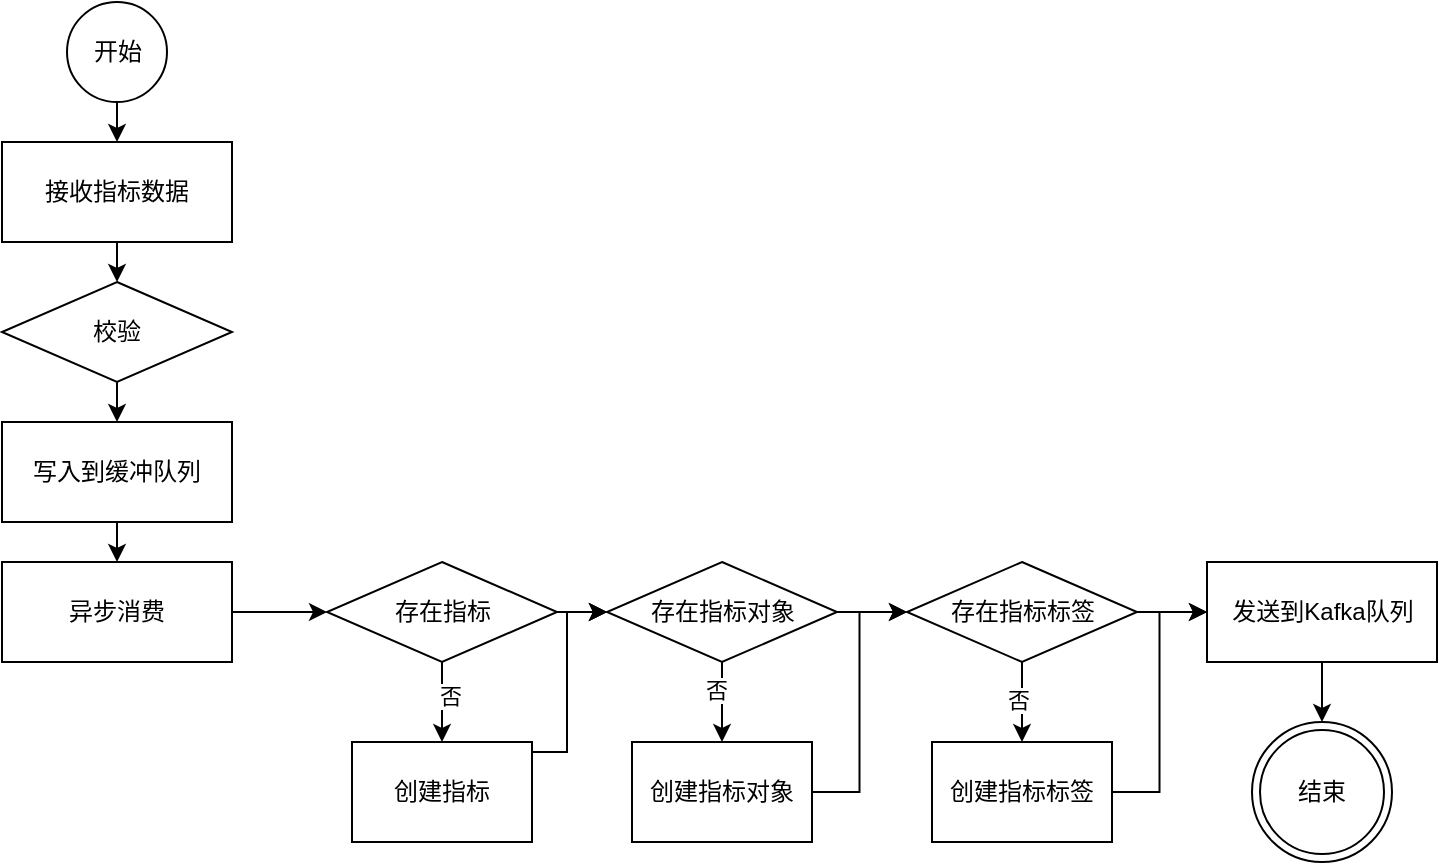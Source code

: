 <mxfile version="20.2.6" type="github">
  <diagram id="-HnZFYvIM1zsoph5Jvv0" name="第 1 页">
    <mxGraphModel dx="1125" dy="590" grid="1" gridSize="10" guides="1" tooltips="1" connect="1" arrows="1" fold="1" page="1" pageScale="1" pageWidth="827" pageHeight="1169" math="0" shadow="0">
      <root>
        <mxCell id="0" />
        <mxCell id="1" parent="0" />
        <mxCell id="VJmMhz9XJyE_B_JyvBdy-18" style="edgeStyle=orthogonalEdgeStyle;rounded=0;orthogonalLoop=1;jettySize=auto;html=1;exitX=0.5;exitY=1;exitDx=0;exitDy=0;entryX=0.5;entryY=0;entryDx=0;entryDy=0;" edge="1" parent="1" source="VJmMhz9XJyE_B_JyvBdy-1" target="VJmMhz9XJyE_B_JyvBdy-2">
          <mxGeometry relative="1" as="geometry" />
        </mxCell>
        <mxCell id="VJmMhz9XJyE_B_JyvBdy-1" value="开始" style="ellipse;whiteSpace=wrap;html=1;aspect=fixed;" vertex="1" parent="1">
          <mxGeometry x="42.5" y="20" width="50" height="50" as="geometry" />
        </mxCell>
        <mxCell id="VJmMhz9XJyE_B_JyvBdy-19" style="edgeStyle=orthogonalEdgeStyle;rounded=0;orthogonalLoop=1;jettySize=auto;html=1;exitX=0.5;exitY=1;exitDx=0;exitDy=0;entryX=0.5;entryY=0;entryDx=0;entryDy=0;" edge="1" parent="1" source="VJmMhz9XJyE_B_JyvBdy-2" target="VJmMhz9XJyE_B_JyvBdy-4">
          <mxGeometry relative="1" as="geometry" />
        </mxCell>
        <mxCell id="VJmMhz9XJyE_B_JyvBdy-2" value="接收指标数据" style="rounded=0;whiteSpace=wrap;html=1;" vertex="1" parent="1">
          <mxGeometry x="10" y="90" width="115" height="50" as="geometry" />
        </mxCell>
        <mxCell id="VJmMhz9XJyE_B_JyvBdy-20" style="edgeStyle=orthogonalEdgeStyle;rounded=0;orthogonalLoop=1;jettySize=auto;html=1;exitX=0.5;exitY=1;exitDx=0;exitDy=0;entryX=0.5;entryY=0;entryDx=0;entryDy=0;" edge="1" parent="1" source="VJmMhz9XJyE_B_JyvBdy-4" target="VJmMhz9XJyE_B_JyvBdy-7">
          <mxGeometry relative="1" as="geometry" />
        </mxCell>
        <mxCell id="VJmMhz9XJyE_B_JyvBdy-4" value="校验" style="rhombus;whiteSpace=wrap;html=1;" vertex="1" parent="1">
          <mxGeometry x="10" y="160" width="115" height="50" as="geometry" />
        </mxCell>
        <mxCell id="VJmMhz9XJyE_B_JyvBdy-8" style="edgeStyle=orthogonalEdgeStyle;rounded=0;orthogonalLoop=1;jettySize=auto;html=1;exitX=1;exitY=0.5;exitDx=0;exitDy=0;" edge="1" parent="1" source="VJmMhz9XJyE_B_JyvBdy-6">
          <mxGeometry relative="1" as="geometry">
            <mxPoint x="172.5" y="325" as="targetPoint" />
          </mxGeometry>
        </mxCell>
        <mxCell id="VJmMhz9XJyE_B_JyvBdy-6" value="异步消费" style="rounded=0;whiteSpace=wrap;html=1;" vertex="1" parent="1">
          <mxGeometry x="10" y="300" width="115" height="50" as="geometry" />
        </mxCell>
        <mxCell id="VJmMhz9XJyE_B_JyvBdy-23" style="edgeStyle=orthogonalEdgeStyle;rounded=0;orthogonalLoop=1;jettySize=auto;html=1;exitX=0.5;exitY=1;exitDx=0;exitDy=0;entryX=0.5;entryY=0;entryDx=0;entryDy=0;" edge="1" parent="1" source="VJmMhz9XJyE_B_JyvBdy-7" target="VJmMhz9XJyE_B_JyvBdy-6">
          <mxGeometry relative="1" as="geometry" />
        </mxCell>
        <mxCell id="VJmMhz9XJyE_B_JyvBdy-7" value="写入到缓冲队列" style="rounded=0;whiteSpace=wrap;html=1;" vertex="1" parent="1">
          <mxGeometry x="10" y="230" width="115" height="50" as="geometry" />
        </mxCell>
        <mxCell id="VJmMhz9XJyE_B_JyvBdy-35" style="edgeStyle=orthogonalEdgeStyle;rounded=0;orthogonalLoop=1;jettySize=auto;html=1;exitX=0.5;exitY=1;exitDx=0;exitDy=0;entryX=0.5;entryY=0;entryDx=0;entryDy=0;" edge="1" parent="1" source="VJmMhz9XJyE_B_JyvBdy-9" target="VJmMhz9XJyE_B_JyvBdy-10">
          <mxGeometry relative="1" as="geometry" />
        </mxCell>
        <mxCell id="VJmMhz9XJyE_B_JyvBdy-50" value="否" style="edgeLabel;html=1;align=center;verticalAlign=middle;resizable=0;points=[];" vertex="1" connectable="0" parent="VJmMhz9XJyE_B_JyvBdy-35">
          <mxGeometry x="-0.175" y="4" relative="1" as="geometry">
            <mxPoint as="offset" />
          </mxGeometry>
        </mxCell>
        <mxCell id="VJmMhz9XJyE_B_JyvBdy-40" value="" style="edgeStyle=orthogonalEdgeStyle;rounded=0;orthogonalLoop=1;jettySize=auto;html=1;" edge="1" parent="1" source="VJmMhz9XJyE_B_JyvBdy-9" target="VJmMhz9XJyE_B_JyvBdy-11">
          <mxGeometry relative="1" as="geometry" />
        </mxCell>
        <mxCell id="VJmMhz9XJyE_B_JyvBdy-41" value="" style="edgeStyle=orthogonalEdgeStyle;rounded=0;orthogonalLoop=1;jettySize=auto;html=1;" edge="1" parent="1" source="VJmMhz9XJyE_B_JyvBdy-9" target="VJmMhz9XJyE_B_JyvBdy-11">
          <mxGeometry relative="1" as="geometry" />
        </mxCell>
        <mxCell id="VJmMhz9XJyE_B_JyvBdy-9" value="存在指标" style="rhombus;whiteSpace=wrap;html=1;" vertex="1" parent="1">
          <mxGeometry x="172.5" y="300" width="115" height="50" as="geometry" />
        </mxCell>
        <mxCell id="VJmMhz9XJyE_B_JyvBdy-39" style="edgeStyle=orthogonalEdgeStyle;rounded=0;orthogonalLoop=1;jettySize=auto;html=1;exitX=1;exitY=0.5;exitDx=0;exitDy=0;entryX=0;entryY=0.5;entryDx=0;entryDy=0;" edge="1" parent="1" source="VJmMhz9XJyE_B_JyvBdy-10" target="VJmMhz9XJyE_B_JyvBdy-11">
          <mxGeometry relative="1" as="geometry">
            <Array as="points">
              <mxPoint x="292.5" y="395" />
              <mxPoint x="292.5" y="325" />
            </Array>
          </mxGeometry>
        </mxCell>
        <mxCell id="VJmMhz9XJyE_B_JyvBdy-10" value="创建指标" style="rounded=0;whiteSpace=wrap;html=1;" vertex="1" parent="1">
          <mxGeometry x="185" y="390" width="90" height="50" as="geometry" />
        </mxCell>
        <mxCell id="VJmMhz9XJyE_B_JyvBdy-37" value="" style="edgeStyle=orthogonalEdgeStyle;rounded=0;orthogonalLoop=1;jettySize=auto;html=1;" edge="1" parent="1" source="VJmMhz9XJyE_B_JyvBdy-11" target="VJmMhz9XJyE_B_JyvBdy-14">
          <mxGeometry relative="1" as="geometry" />
        </mxCell>
        <mxCell id="VJmMhz9XJyE_B_JyvBdy-51" value="否" style="edgeLabel;html=1;align=center;verticalAlign=middle;resizable=0;points=[];" vertex="1" connectable="0" parent="VJmMhz9XJyE_B_JyvBdy-37">
          <mxGeometry x="-0.325" y="-3" relative="1" as="geometry">
            <mxPoint as="offset" />
          </mxGeometry>
        </mxCell>
        <mxCell id="VJmMhz9XJyE_B_JyvBdy-47" value="" style="edgeStyle=orthogonalEdgeStyle;rounded=0;orthogonalLoop=1;jettySize=auto;html=1;" edge="1" parent="1" source="VJmMhz9XJyE_B_JyvBdy-11" target="VJmMhz9XJyE_B_JyvBdy-15">
          <mxGeometry relative="1" as="geometry" />
        </mxCell>
        <mxCell id="VJmMhz9XJyE_B_JyvBdy-11" value="存在指标对象" style="rhombus;whiteSpace=wrap;html=1;" vertex="1" parent="1">
          <mxGeometry x="312.5" y="300" width="115" height="50" as="geometry" />
        </mxCell>
        <mxCell id="VJmMhz9XJyE_B_JyvBdy-45" value="" style="edgeStyle=orthogonalEdgeStyle;rounded=0;orthogonalLoop=1;jettySize=auto;html=1;" edge="1" parent="1" source="VJmMhz9XJyE_B_JyvBdy-12" target="VJmMhz9XJyE_B_JyvBdy-17">
          <mxGeometry relative="1" as="geometry" />
        </mxCell>
        <mxCell id="VJmMhz9XJyE_B_JyvBdy-12" value="发送到Kafka队列" style="rounded=0;whiteSpace=wrap;html=1;" vertex="1" parent="1">
          <mxGeometry x="612.5" y="300" width="115" height="50" as="geometry" />
        </mxCell>
        <mxCell id="VJmMhz9XJyE_B_JyvBdy-48" style="edgeStyle=orthogonalEdgeStyle;rounded=0;orthogonalLoop=1;jettySize=auto;html=1;exitX=1;exitY=0.5;exitDx=0;exitDy=0;entryX=0;entryY=0.5;entryDx=0;entryDy=0;" edge="1" parent="1" source="VJmMhz9XJyE_B_JyvBdy-14" target="VJmMhz9XJyE_B_JyvBdy-15">
          <mxGeometry relative="1" as="geometry" />
        </mxCell>
        <mxCell id="VJmMhz9XJyE_B_JyvBdy-14" value="创建指标对象" style="rounded=0;whiteSpace=wrap;html=1;" vertex="1" parent="1">
          <mxGeometry x="325" y="390" width="90" height="50" as="geometry" />
        </mxCell>
        <mxCell id="VJmMhz9XJyE_B_JyvBdy-38" value="" style="edgeStyle=orthogonalEdgeStyle;rounded=0;orthogonalLoop=1;jettySize=auto;html=1;" edge="1" parent="1" source="VJmMhz9XJyE_B_JyvBdy-15" target="VJmMhz9XJyE_B_JyvBdy-16">
          <mxGeometry relative="1" as="geometry" />
        </mxCell>
        <mxCell id="VJmMhz9XJyE_B_JyvBdy-52" value="否" style="edgeLabel;html=1;align=center;verticalAlign=middle;resizable=0;points=[];" vertex="1" connectable="0" parent="VJmMhz9XJyE_B_JyvBdy-38">
          <mxGeometry x="-0.075" y="-2" relative="1" as="geometry">
            <mxPoint as="offset" />
          </mxGeometry>
        </mxCell>
        <mxCell id="VJmMhz9XJyE_B_JyvBdy-46" value="" style="edgeStyle=orthogonalEdgeStyle;rounded=0;orthogonalLoop=1;jettySize=auto;html=1;" edge="1" parent="1" source="VJmMhz9XJyE_B_JyvBdy-15" target="VJmMhz9XJyE_B_JyvBdy-12">
          <mxGeometry relative="1" as="geometry" />
        </mxCell>
        <mxCell id="VJmMhz9XJyE_B_JyvBdy-15" value="存在指标标签" style="rhombus;whiteSpace=wrap;html=1;" vertex="1" parent="1">
          <mxGeometry x="462.5" y="300" width="115" height="50" as="geometry" />
        </mxCell>
        <mxCell id="VJmMhz9XJyE_B_JyvBdy-49" style="edgeStyle=orthogonalEdgeStyle;rounded=0;orthogonalLoop=1;jettySize=auto;html=1;entryX=0;entryY=0.5;entryDx=0;entryDy=0;" edge="1" parent="1" source="VJmMhz9XJyE_B_JyvBdy-16" target="VJmMhz9XJyE_B_JyvBdy-12">
          <mxGeometry relative="1" as="geometry" />
        </mxCell>
        <mxCell id="VJmMhz9XJyE_B_JyvBdy-16" value="创建指标标签" style="rounded=0;whiteSpace=wrap;html=1;" vertex="1" parent="1">
          <mxGeometry x="475" y="390" width="90" height="50" as="geometry" />
        </mxCell>
        <mxCell id="VJmMhz9XJyE_B_JyvBdy-17" value="结束" style="ellipse;shape=doubleEllipse;whiteSpace=wrap;html=1;aspect=fixed;" vertex="1" parent="1">
          <mxGeometry x="635" y="380" width="70" height="70" as="geometry" />
        </mxCell>
      </root>
    </mxGraphModel>
  </diagram>
</mxfile>
